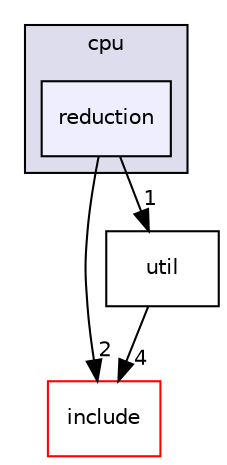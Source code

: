 digraph "onnxruntime/onnxruntime/core/providers/cpu/reduction" {
  compound=true
  node [ fontsize="10", fontname="Helvetica"];
  edge [ labelfontsize="10", labelfontname="Helvetica"];
  subgraph clusterdir_3683cb2698e6daed4ebbd4c1d451f237 {
    graph [ bgcolor="#ddddee", pencolor="black", label="cpu" fontname="Helvetica", fontsize="10", URL="dir_3683cb2698e6daed4ebbd4c1d451f237.html"]
  dir_e712b0555057877f9f7953581c4d1a8b [shape=box, label="reduction", style="filled", fillcolor="#eeeeff", pencolor="black", URL="dir_e712b0555057877f9f7953581c4d1a8b.html"];
  }
  dir_f44f875884e6b767c5658db22ccaab42 [shape=box label="include" fillcolor="white" style="filled" color="red" URL="dir_f44f875884e6b767c5658db22ccaab42.html"];
  dir_5d2c02da9f4b6260dad551789979fe21 [shape=box label="util" URL="dir_5d2c02da9f4b6260dad551789979fe21.html"];
  dir_e712b0555057877f9f7953581c4d1a8b->dir_f44f875884e6b767c5658db22ccaab42 [headlabel="2", labeldistance=1.5 headhref="dir_000059_000008.html"];
  dir_e712b0555057877f9f7953581c4d1a8b->dir_5d2c02da9f4b6260dad551789979fe21 [headlabel="1", labeldistance=1.5 headhref="dir_000059_000065.html"];
  dir_5d2c02da9f4b6260dad551789979fe21->dir_f44f875884e6b767c5658db22ccaab42 [headlabel="4", labeldistance=1.5 headhref="dir_000065_000008.html"];
}
